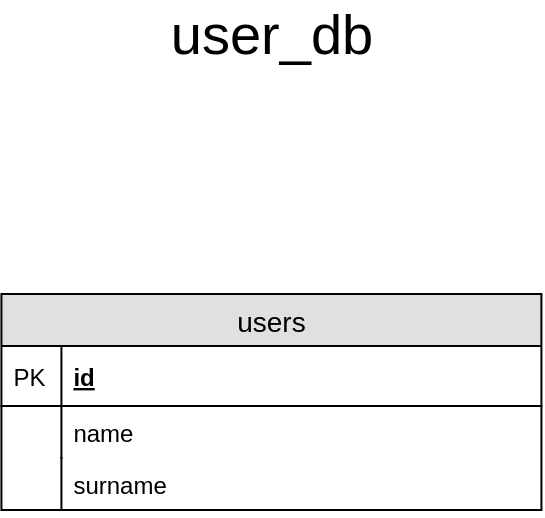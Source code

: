 <mxfile version="12.6.2" type="device"><diagram id="689pYbXiQzafsk3drXzO" name="Page-1"><mxGraphModel dx="1038" dy="531" grid="1" gridSize="10" guides="1" tooltips="1" connect="1" arrows="1" fold="1" page="1" pageScale="1" pageWidth="827" pageHeight="1169" math="0" shadow="0"><root><mxCell id="0"/><mxCell id="1" parent="0"/><mxCell id="gJszBVbAb76mPJUYEyJt-1" value="&lt;font style=&quot;font-size: 28px&quot;&gt;user_db&lt;/font&gt;" style="text;html=1;strokeColor=none;fillColor=none;align=center;verticalAlign=middle;whiteSpace=wrap;rounded=0;" vertex="1" parent="1"><mxGeometry x="392.71" y="160" width="40" height="20" as="geometry"/></mxCell><mxCell id="gJszBVbAb76mPJUYEyJt-4" value="users" style="swimlane;fontStyle=0;childLayout=stackLayout;horizontal=1;startSize=26;fillColor=#e0e0e0;horizontalStack=0;resizeParent=1;resizeParentMax=0;resizeLast=0;collapsible=1;marginBottom=0;swimlaneFillColor=#ffffff;align=center;fontSize=14;" vertex="1" parent="1"><mxGeometry x="277.71" y="300" width="270" height="108" as="geometry"/></mxCell><mxCell id="gJszBVbAb76mPJUYEyJt-5" value="id" style="shape=partialRectangle;top=0;left=0;right=0;bottom=1;align=left;verticalAlign=middle;fillColor=none;spacingLeft=34;spacingRight=4;overflow=hidden;rotatable=0;points=[[0,0.5],[1,0.5]];portConstraint=eastwest;dropTarget=0;fontStyle=5;fontSize=12;" vertex="1" parent="gJszBVbAb76mPJUYEyJt-4"><mxGeometry y="26" width="270" height="30" as="geometry"/></mxCell><mxCell id="gJszBVbAb76mPJUYEyJt-6" value="PK" style="shape=partialRectangle;top=0;left=0;bottom=0;fillColor=none;align=left;verticalAlign=middle;spacingLeft=4;spacingRight=4;overflow=hidden;rotatable=0;points=[];portConstraint=eastwest;part=1;fontSize=12;" vertex="1" connectable="0" parent="gJszBVbAb76mPJUYEyJt-5"><mxGeometry width="30" height="30" as="geometry"/></mxCell><mxCell id="gJszBVbAb76mPJUYEyJt-7" value="name" style="shape=partialRectangle;top=0;left=0;right=0;bottom=0;align=left;verticalAlign=top;fillColor=none;spacingLeft=34;spacingRight=4;overflow=hidden;rotatable=0;points=[[0,0.5],[1,0.5]];portConstraint=eastwest;dropTarget=0;fontSize=12;" vertex="1" parent="gJszBVbAb76mPJUYEyJt-4"><mxGeometry y="56" width="270" height="26" as="geometry"/></mxCell><mxCell id="gJszBVbAb76mPJUYEyJt-8" value="" style="shape=partialRectangle;top=0;left=0;bottom=0;fillColor=none;align=left;verticalAlign=top;spacingLeft=4;spacingRight=4;overflow=hidden;rotatable=0;points=[];portConstraint=eastwest;part=1;fontSize=12;" vertex="1" connectable="0" parent="gJszBVbAb76mPJUYEyJt-7"><mxGeometry width="30" height="26" as="geometry"/></mxCell><mxCell id="gJszBVbAb76mPJUYEyJt-9" value="surname" style="shape=partialRectangle;top=0;left=0;right=0;bottom=0;align=left;verticalAlign=top;fillColor=none;spacingLeft=34;spacingRight=4;overflow=hidden;rotatable=0;points=[[0,0.5],[1,0.5]];portConstraint=eastwest;dropTarget=0;fontSize=12;" vertex="1" parent="gJszBVbAb76mPJUYEyJt-4"><mxGeometry y="82" width="270" height="26" as="geometry"/></mxCell><mxCell id="gJszBVbAb76mPJUYEyJt-10" value="" style="shape=partialRectangle;top=0;left=0;bottom=0;fillColor=none;align=left;verticalAlign=top;spacingLeft=4;spacingRight=4;overflow=hidden;rotatable=0;points=[];portConstraint=eastwest;part=1;fontSize=12;" vertex="1" connectable="0" parent="gJszBVbAb76mPJUYEyJt-9"><mxGeometry width="30" height="26" as="geometry"/></mxCell></root></mxGraphModel></diagram></mxfile>